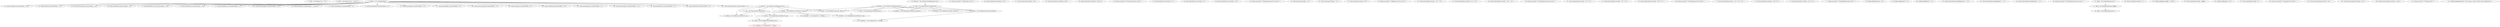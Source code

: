 digraph G {
"5 : testB = new Binding(\"test!\", 123.0, )"
"6 : testB2 = new Binding(\"test2!\", 234432.23, )"
"7 : testBind = new VariableBindings()"
"7 : testBind = new VariableBindings()" -> "46 : Check.check(neg3.evaluate(testBind, ), 30.0, )"
"7 : testBind = new VariableBindings()" -> "42 : Check.check(neg.evaluate(testBind, ), 5.0, )"
"7 : testBind = new VariableBindings()" -> "60 : Check.check(multExp.evaluate(testBind, ), 25.0, )"
"7 : testBind = new VariableBindings()" -> "88 : Check.check(idExp.evaluate(testBind, ), 4.0, )"
"7 : testBind = new VariableBindings()" -> "37 : Check.check(dblConst3.evaluate(testBind, ), 30.0, )"
"7 : testBind = new VariableBindings()" -> "71 : Check.check(divExp2.evaluate(testBind, ), 60.0, )"
"7 : testBind = new VariableBindings()" -> "35 : Check.check(dblConst2.evaluate(testBind, ), 0.5, )"
"7 : testBind = new VariableBindings()" -> "108 : Check.check(assignExp2.evaluate(testBind, ), 60.0, )"
"7 : testBind = new VariableBindings()" -> "92 : Check.check(idExp.evaluate(testBind, ), 123456.0, )"
"7 : testBind = new VariableBindings()" -> "53 : Check.check(addExp2.evaluate(testBind, ), 5.5, )"
"7 : testBind = new VariableBindings()" -> "73 : Check.check(divExp3.evaluate(testBind, ), 6.0, )"
"7 : testBind = new VariableBindings()" -> "55 : Check.check(addExp3.evaluate(testBind, ), 30.5, )"
"7 : testBind = new VariableBindings()" -> "51 : Check.check(addExp.evaluate(testBind, ), 0.0, )"
"7 : testBind = new VariableBindings()" -> "102 : Check.check(assignExp.evaluate(testBind, ), 5.0, )"
"7 : testBind = new VariableBindings()" -> "44 : Check.check(neg2.evaluate(testBind, ), 0.5, )"
"7 : testBind = new VariableBindings()" -> "96 : Check.check(idExp.evaluate(testBind, ), 30.0, )"
"7 : testBind = new VariableBindings()" -> "62 : Check.check(multExp2.evaluate(testBind, ), 2.5, )"
"7 : testBind = new VariableBindings()" -> "64 : Check.check(multExp3.evaluate(testBind, ), 15.0, )"
"7 : testBind = new VariableBindings()" -> "33 : Check.check(dblConst.evaluate(testBind, ), 5.0, )"
"7 : testBind = new VariableBindings()" -> "69 : Check.check(divExp.evaluate(testBind, ), 5.0, )"
"7 : testBind = new VariableBindings()" -> "105 : Check.check(assignExp2.evaluate(testBind, ), 5.5, )"
"8 : dblConst = new DoubleConstantExpression(5.0, )"
"8 : dblConst = new DoubleConstantExpression(5.0, )" -> "17 : multExp = new MultiplyExpression(dblConst, neg, )"
"8 : dblConst = new DoubleConstantExpression(5.0, )" -> "11 : neg = new NegationExpression(dblConst, )"
"8 : dblConst = new DoubleConstantExpression(5.0, )" -> "15 : addExp2 = new AddExpression(dblConst2, dblConst, )"
"8 : dblConst = new DoubleConstantExpression(5.0, )" -> "14 : addExp = new AddExpression(dblConst, neg, )"
"8 : dblConst = new DoubleConstantExpression(5.0, )" -> "22 : divExp3 = new DivideExpression(neg3, dblConst, )"
"9 : dblConst2 = new DoubleConstantExpression(0.5, )"
"9 : dblConst2 = new DoubleConstantExpression(0.5, )" -> "18 : multExp2 = new MultiplyExpression(dblConst2, neg, )"
"9 : dblConst2 = new DoubleConstantExpression(0.5, )" -> "12 : neg2 = new NegationExpression(dblConst2, )"
"9 : dblConst2 = new DoubleConstantExpression(0.5, )" -> "19 : multExp3 = new MultiplyExpression(neg3, dblConst2, )"
"9 : dblConst2 = new DoubleConstantExpression(0.5, )" -> "16 : addExp3 = new AddExpression(neg3, dblConst2, )"
"9 : dblConst2 = new DoubleConstantExpression(0.5, )" -> "15 : addExp2 = new AddExpression(dblConst2, dblConst, )"
"9 : dblConst2 = new DoubleConstantExpression(0.5, )" -> "21 : divExp2 = new DivideExpression(neg3, dblConst2, )"
"10 : dblConst3 = new DoubleConstantExpression(-30.0, )"
"10 : dblConst3 = new DoubleConstantExpression(-30.0, )" -> "13 : neg3 = new NegationExpression(dblConst3, )"
"11 : neg = new NegationExpression(dblConst, )"
"11 : neg = new NegationExpression(dblConst, )" -> "18 : multExp2 = new MultiplyExpression(dblConst2, neg, )"
"11 : neg = new NegationExpression(dblConst, )" -> "17 : multExp = new MultiplyExpression(dblConst, neg, )"
"11 : neg = new NegationExpression(dblConst, )" -> "20 : divExp = new DivideExpression(multExp, neg, )"
"11 : neg = new NegationExpression(dblConst, )" -> "14 : addExp = new AddExpression(dblConst, neg, )"
"12 : neg2 = new NegationExpression(dblConst2, )"
"13 : neg3 = new NegationExpression(dblConst3, )"
"13 : neg3 = new NegationExpression(dblConst3, )" -> "19 : multExp3 = new MultiplyExpression(neg3, dblConst2, )"
"13 : neg3 = new NegationExpression(dblConst3, )" -> "16 : addExp3 = new AddExpression(neg3, dblConst2, )"
"13 : neg3 = new NegationExpression(dblConst3, )" -> "21 : divExp2 = new DivideExpression(neg3, dblConst2, )"
"13 : neg3 = new NegationExpression(dblConst3, )" -> "22 : divExp3 = new DivideExpression(neg3, dblConst, )"
"14 : addExp = new AddExpression(dblConst, neg, )"
"15 : addExp2 = new AddExpression(dblConst2, dblConst, )"
"15 : addExp2 = new AddExpression(dblConst2, dblConst, )" -> "104 : assignExp2 = new Assignment(\"a\", addExp2, )"
"16 : addExp3 = new AddExpression(neg3, dblConst2, )"
"17 : multExp = new MultiplyExpression(dblConst, neg, )"
"17 : multExp = new MultiplyExpression(dblConst, neg, )" -> "20 : divExp = new DivideExpression(multExp, neg, )"
"18 : multExp2 = new MultiplyExpression(dblConst2, neg, )"
"19 : multExp3 = new MultiplyExpression(neg3, dblConst2, )"
"20 : divExp = new DivideExpression(multExp, neg, )"
"20 : divExp = new DivideExpression(multExp, neg, )" -> "101 : assignExp = new Assignment(\"a\", divExp, )"
"21 : divExp2 = new DivideExpression(neg3, dblConst2, )"
"21 : divExp2 = new DivideExpression(neg3, dblConst2, )" -> "107 : assignExp2 = new Assignment(\"abc\", divExp2, )"
"22 : divExp3 = new DivideExpression(neg3, dblConst, )"
"25 : System.out.println(\"***Binding Test Cases***\", )"
"26 : Check.check(testB.returnBind(), \"test!\", )"
"27 : Check.check(testB.returnDbl(), 123.0, )"
"28 : Check.check(testB2.returnBind(), \"test2!\", )"
"29 : Check.check(testB2.returnDbl(), 234432.23, )"
"32 : System.out.println(\"***DoubleConstant Test Cases***\", )"
"33 : Check.check(dblConst.evaluate(testBind, ), 5.0, )"
"34 : Check.check(dblConst.toString(), \"5.0\", )"
"35 : Check.check(dblConst2.evaluate(testBind, ), 0.5, )"
"36 : Check.check(dblConst2.toString(), \"0.5\", )"
"37 : Check.check(dblConst3.evaluate(testBind, ), 30.0, )"
"38 : Check.check(dblConst3.toString(), \"-30.0\", )"
"41 : System.out.println(\"***NegationExpression Test Cases***\", )"
"42 : Check.check(neg.evaluate(testBind, ), 5.0, )"
"43 : Check.check(neg.toString(), \"-5.0\", )"
"44 : Check.check(neg2.evaluate(testBind, ), 0.5, )"
"45 : Check.check(neg2.toString(), \"-0.5\", )"
"46 : Check.check(neg3.evaluate(testBind, ), 30.0, )"
"47 : Check.check(neg3.toString(), \"30.0\", )"
"50 : System.out.println(\"***AddExpression Test Cases***\", )"
"51 : Check.check(addExp.evaluate(testBind, ), 0.0, )"
"52 : Check.check(addExp.toString(), \"(5.0 + -5.0)\", )"
"53 : Check.check(addExp2.evaluate(testBind, ), 5.5, )"
"54 : Check.check(addExp2.toString(), \"(0.5 + 5.0)\", )"
"55 : Check.check(addExp3.evaluate(testBind, ), 30.5, )"
"56 : Check.check(addExp3.toString(), \"(30.0 + 0.5)\", )"
"59 : System.out.println(\"***MultiplyExpression Test Cases***\", )"
"60 : Check.check(multExp.evaluate(testBind, ), 25.0, )"
"61 : Check.check(multExp.toString(), \"(5.0 * -5.0)\", )"
"62 : Check.check(multExp2.evaluate(testBind, ), 2.5, )"
"63 : Check.check(multExp2.toString(), \"(0.5 * -5.0)\", )"
"64 : Check.check(multExp3.evaluate(testBind, ), 15.0, )"
"65 : Check.check(multExp3.toString(), \"(30.0 * 0.5)\", )"
"68 : System.out.println(\"***DivideExpression Test Cases***\", )"
"69 : Check.check(divExp.evaluate(testBind, ), 5.0, )"
"70 : Check.check(divExp.toString(), \"((5.0 * -5.0) / -5.0)\", )"
"71 : Check.check(divExp2.evaluate(testBind, ), 60.0, )"
"72 : Check.check(divExp2.toString(), \"(30.0 / 0.5)\", )"
"73 : Check.check(divExp3.evaluate(testBind, ), 6.0, )"
"74 : Check.check(divExp3.toString(), \"(30.0 / 5.0)\", )"
"77 : System.out.println(\"***VariableBindings Test Cases***\", )"
"78 : testBind.addBinding(\"abc\", 4.55, )"
"79 : testBind.addBinding(\"b\", 4.0, )"
"80 : testBind.addBinding(\"c\", 5.0, )"
"81 : Check.check(testBind.lookupBinding(\"abc\", ), 4.55, )"
"82 : Check.check(testBind.lookupBinding(\"c\", ), 5.0, )"
"83 : Check.check(testBind.lookupBinding(\"b\", ), 4.0, )"
"86 : System.out.println(\"***IdentifierExpression Test Cases***\", )"
"87 : idExp = new IdentifierExpression(\"b\", )"
"87 : idExp = new IdentifierExpression(\"b\", )" -> "91 : idExp = new IdentifierExpression(\"ggffgg\", )" [style=dashed]
"88 : Check.check(idExp.evaluate(testBind, ), 4.0, )"
"89 : Check.check(idExp.toString(), \"b\", )"
"90 : testBind.addBinding(\"ggffgg\", 123456.0, )"
"91 : idExp = new IdentifierExpression(\"ggffgg\", )"
"91 : idExp = new IdentifierExpression(\"ggffgg\", )" -> "95 : idExp = new IdentifierExpression(\"b\", )" [style=dashed]
"92 : Check.check(idExp.evaluate(testBind, ), 123456.0, )"
"93 : Check.check(idExp.toString(), \"ggffgg\", )"
"94 : testBind.addBinding(\"b\", 30.0, )"
"95 : idExp = new IdentifierExpression(\"b\", )"
"96 : Check.check(idExp.evaluate(testBind, ), 30.0, )"
"97 : Check.check(idExp.toString(), \"b\", )"
"100 : System.out.println(\"***Assignment Test Cases***\", )"
"101 : assignExp = new Assignment(\"a\", divExp, )"
"102 : Check.check(assignExp.evaluate(testBind, ), 5.0, )"
"103 : Check.check(assignExp.toString(), \"set a\", )"
"104 : assignExp2 = new Assignment(\"a\", addExp2, )"
"104 : assignExp2 = new Assignment(\"a\", addExp2, )" -> "107 : assignExp2 = new Assignment(\"abc\", divExp2, )" [style=dashed]
"105 : Check.check(assignExp2.evaluate(testBind, ), 5.5, )"
"106 : Check.check(assignExp2.toString(), \"set a\", )"
"107 : assignExp2 = new Assignment(\"abc\", divExp2, )"
"108 : Check.check(assignExp2.evaluate(testBind, ), 60.0, )"
"109 : Check.check(assignExp2.toString(), \"set abc\", )"
"112 : System.out.println(\"***Exception Test***\", )"
"113 : testBind.lookupBinding(\"Test. This string isn't bound. Should cause exception error.\", )"
}